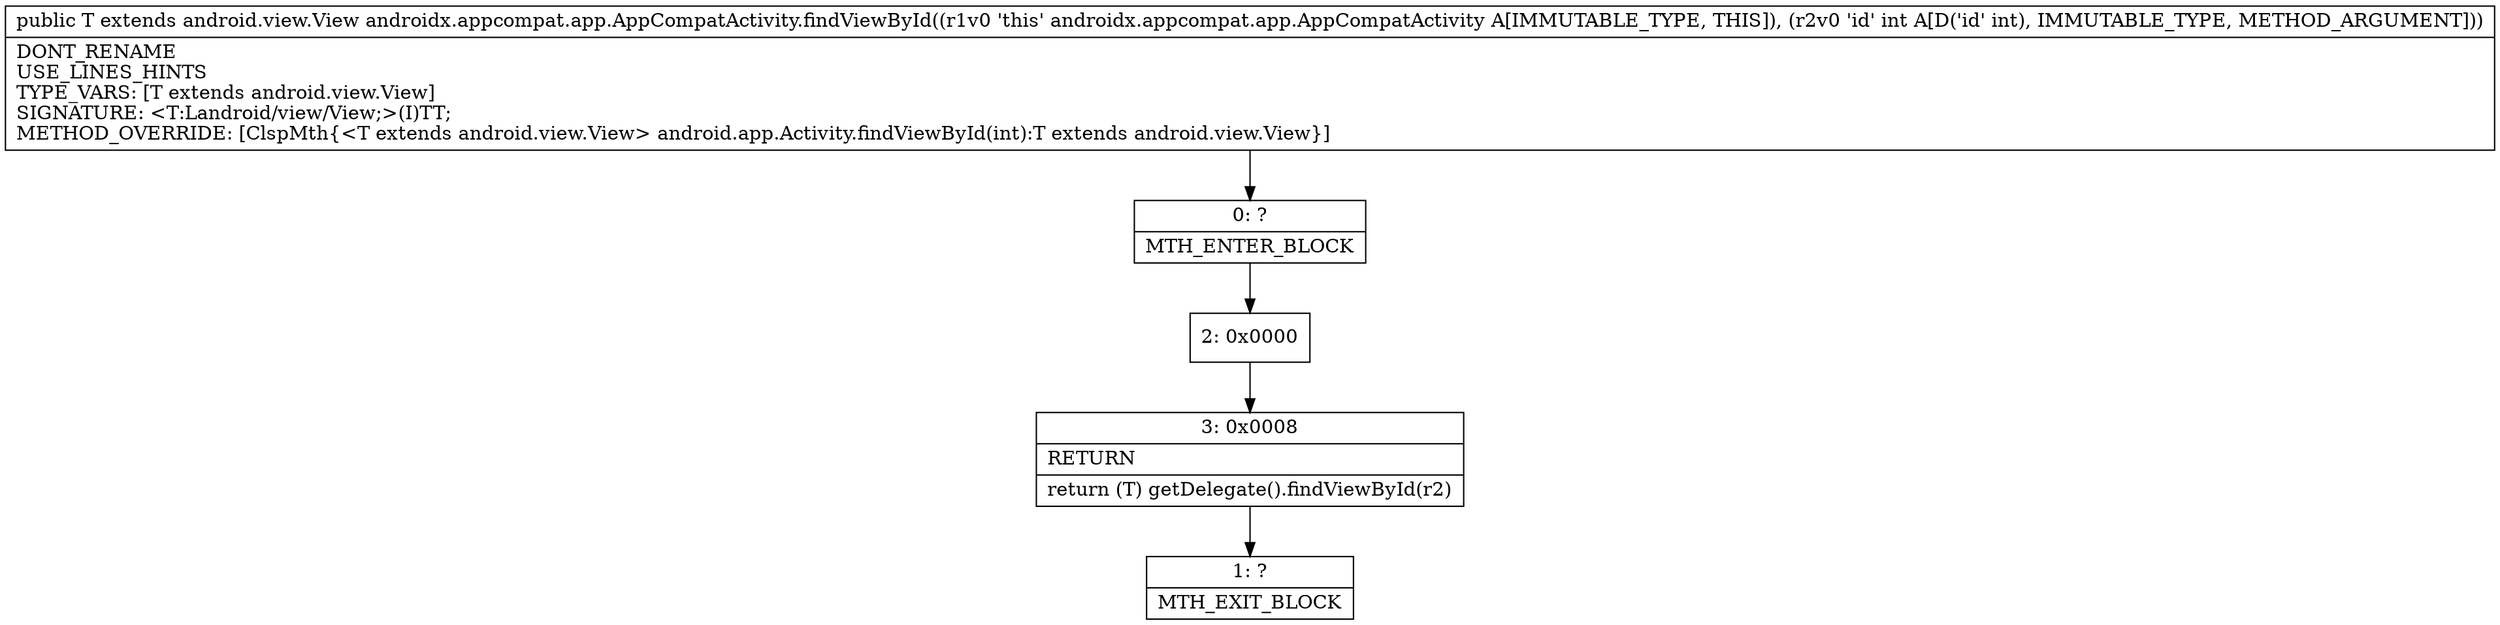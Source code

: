 digraph "CFG forandroidx.appcompat.app.AppCompatActivity.findViewById(I)Landroid\/view\/View;" {
Node_0 [shape=record,label="{0\:\ ?|MTH_ENTER_BLOCK\l}"];
Node_2 [shape=record,label="{2\:\ 0x0000}"];
Node_3 [shape=record,label="{3\:\ 0x0008|RETURN\l|return (T) getDelegate().findViewById(r2)\l}"];
Node_1 [shape=record,label="{1\:\ ?|MTH_EXIT_BLOCK\l}"];
MethodNode[shape=record,label="{public T extends android.view.View androidx.appcompat.app.AppCompatActivity.findViewById((r1v0 'this' androidx.appcompat.app.AppCompatActivity A[IMMUTABLE_TYPE, THIS]), (r2v0 'id' int A[D('id' int), IMMUTABLE_TYPE, METHOD_ARGUMENT]))  | DONT_RENAME\lUSE_LINES_HINTS\lTYPE_VARS: [T extends android.view.View]\lSIGNATURE: \<T:Landroid\/view\/View;\>(I)TT;\lMETHOD_OVERRIDE: [ClspMth\{\<T extends android.view.View\> android.app.Activity.findViewById(int):T extends android.view.View\}]\l}"];
MethodNode -> Node_0;Node_0 -> Node_2;
Node_2 -> Node_3;
Node_3 -> Node_1;
}

